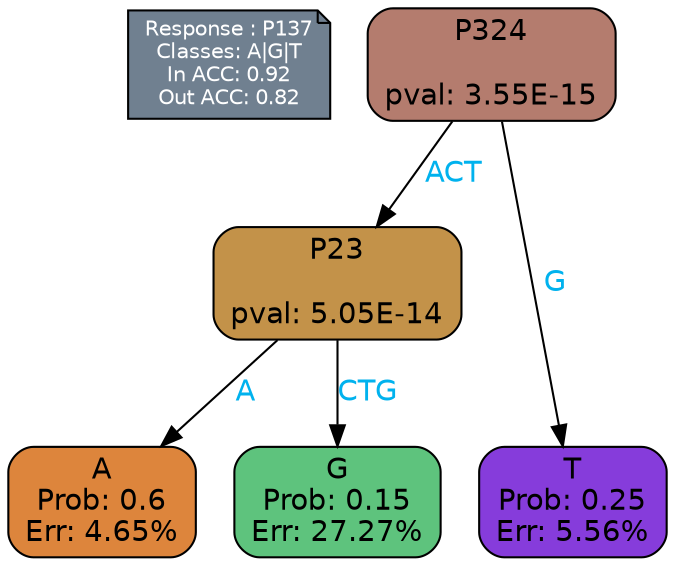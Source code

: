 digraph Tree {
node [shape=box, style="filled, rounded", color="black", fontname=helvetica] ;
graph [ranksep=equally, splines=polylines, bgcolor=transparent, dpi=600] ;
edge [fontname=helvetica] ;
LEGEND [label="Response : P137
Classes: A|G|T
In ACC: 0.92
Out ACC: 0.82
",shape=note,align=left,style=filled,fillcolor="slategray",fontcolor="white",fontsize=10];1 [label="P324

pval: 3.55E-15", fillcolor="#b47c6e"] ;
2 [label="P23

pval: 5.05E-14", fillcolor="#c39249"] ;
3 [label="A
Prob: 0.6
Err: 4.65%", fillcolor="#dd853c"] ;
4 [label="G
Prob: 0.15
Err: 27.27%", fillcolor="#5ec37d"] ;
5 [label="T
Prob: 0.25
Err: 5.56%", fillcolor="#863cdb"] ;
1 -> 2 [label="ACT",fontcolor=deepskyblue2] ;
1 -> 5 [label="G",fontcolor=deepskyblue2] ;
2 -> 3 [label="A",fontcolor=deepskyblue2] ;
2 -> 4 [label="CTG",fontcolor=deepskyblue2] ;
{rank = same; 3;4;5;}{rank = same; LEGEND;1;}}